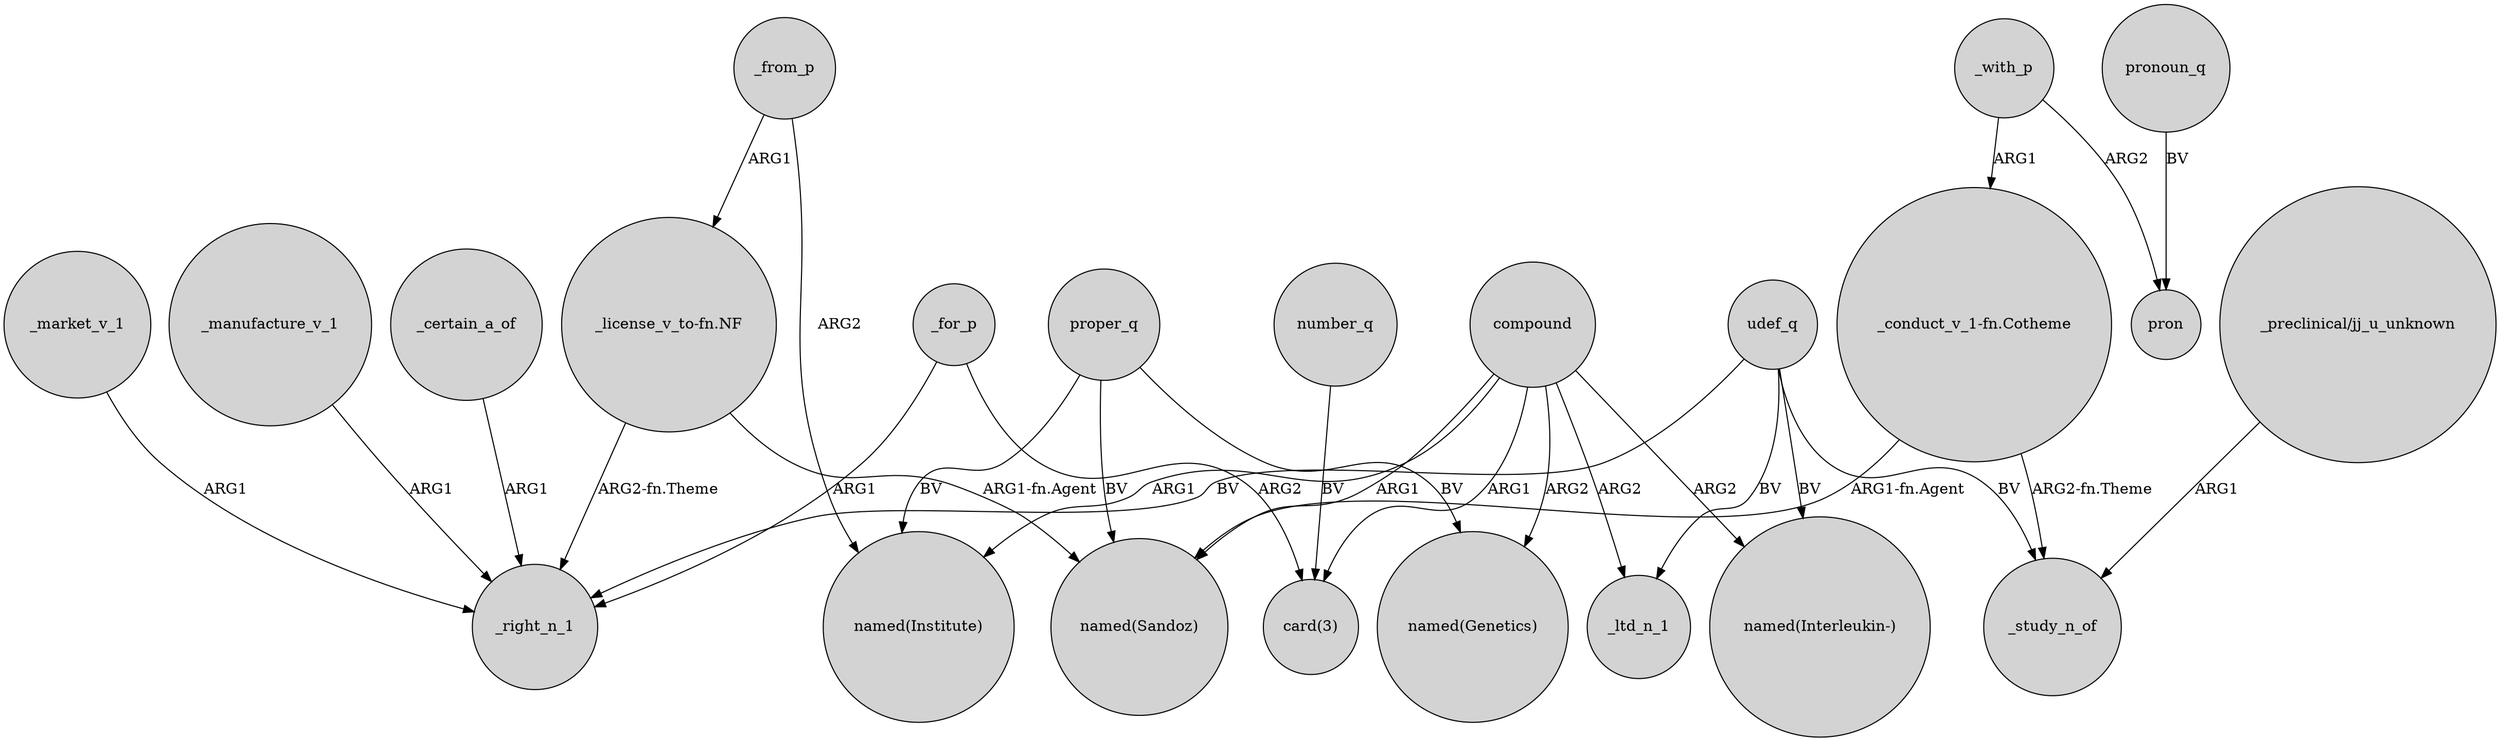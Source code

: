 digraph {
	node [shape=circle style=filled]
	_manufacture_v_1 -> _right_n_1 [label=ARG1]
	_certain_a_of -> _right_n_1 [label=ARG1]
	"_license_v_to-fn.NF" -> _right_n_1 [label="ARG2-fn.Theme"]
	_for_p -> "card(3)" [label=ARG2]
	compound -> "named(Sandoz)" [label=ARG1]
	proper_q -> "named(Institute)" [label=BV]
	proper_q -> "named(Genetics)" [label=BV]
	udef_q -> "named(Interleukin-)" [label=BV]
	_from_p -> "_license_v_to-fn.NF" [label=ARG1]
	"_preclinical/jj_u_unknown" -> _study_n_of [label=ARG1]
	_from_p -> "named(Institute)" [label=ARG2]
	compound -> "named(Genetics)" [label=ARG2]
	compound -> "named(Institute)" [label=ARG1]
	"_conduct_v_1-fn.Cotheme" -> _study_n_of [label="ARG2-fn.Theme"]
	pronoun_q -> pron [label=BV]
	"_conduct_v_1-fn.Cotheme" -> "named(Sandoz)" [label="ARG1-fn.Agent"]
	_with_p -> "_conduct_v_1-fn.Cotheme" [label=ARG1]
	"_license_v_to-fn.NF" -> "named(Sandoz)" [label="ARG1-fn.Agent"]
	udef_q -> _right_n_1 [label=BV]
	compound -> "card(3)" [label=ARG1]
	_market_v_1 -> _right_n_1 [label=ARG1]
	proper_q -> "named(Sandoz)" [label=BV]
	compound -> "named(Interleukin-)" [label=ARG2]
	compound -> _ltd_n_1 [label=ARG2]
	number_q -> "card(3)" [label=BV]
	_with_p -> pron [label=ARG2]
	udef_q -> _ltd_n_1 [label=BV]
	udef_q -> _study_n_of [label=BV]
	_for_p -> _right_n_1 [label=ARG1]
}
